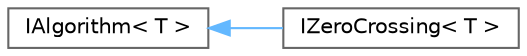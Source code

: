 digraph "Graphical Class Hierarchy"
{
 // LATEX_PDF_SIZE
  bgcolor="transparent";
  edge [fontname=Helvetica,fontsize=10,labelfontname=Helvetica,labelfontsize=10];
  node [fontname=Helvetica,fontsize=10,shape=box,height=0.2,width=0.4];
  rankdir="LR";
  Node0 [id="Node000000",label="IAlgorithm\< T \>",height=0.2,width=0.4,color="grey40", fillcolor="white", style="filled",URL="$classIAlgorithm.html",tooltip=" "];
  Node0 -> Node1 [id="edge9_Node000000_Node000001",dir="back",color="steelblue1",style="solid",tooltip=" "];
  Node1 [id="Node000001",label="IZeroCrossing\< T \>",height=0.2,width=0.4,color="grey40", fillcolor="white", style="filled",URL="$classIZeroCrossing.html",tooltip=" "];
}
